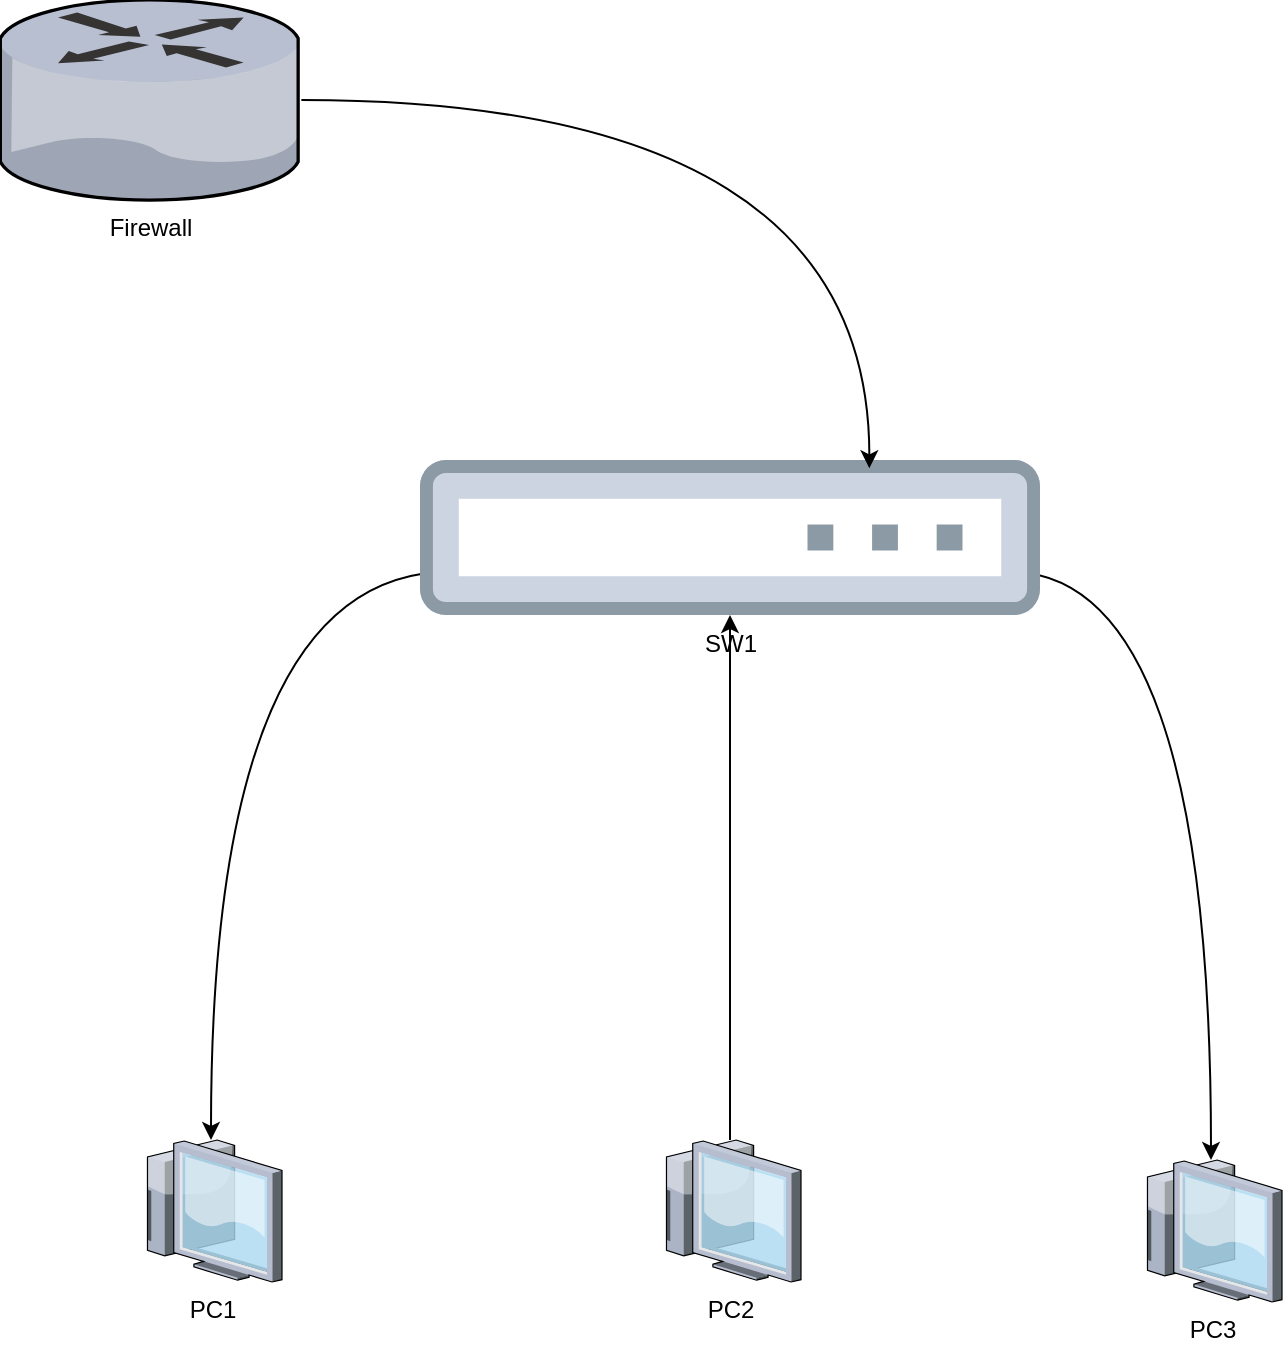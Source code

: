 <mxfile version="20.3.0" type="github">
  <diagram id="T7tjUhFgm6w7dgDQ3HCZ" name="Página-1">
    <mxGraphModel dx="1157" dy="643" grid="1" gridSize="10" guides="1" tooltips="1" connect="1" arrows="1" fold="1" page="1" pageScale="1" pageWidth="827" pageHeight="1169" math="0" shadow="0">
      <root>
        <mxCell id="0" />
        <mxCell id="1" parent="0" />
        <mxCell id="cLcl26y96tAiWNpGZQmN-18" style="edgeStyle=orthogonalEdgeStyle;jumpSize=15;orthogonalLoop=1;jettySize=auto;html=1;exitX=1;exitY=0.75;exitDx=0;exitDy=0;fontSize=19;rounded=0;curved=1;" edge="1" parent="1" source="cLcl26y96tAiWNpGZQmN-1" target="cLcl26y96tAiWNpGZQmN-10">
          <mxGeometry relative="1" as="geometry" />
        </mxCell>
        <mxCell id="cLcl26y96tAiWNpGZQmN-19" style="edgeStyle=orthogonalEdgeStyle;jumpSize=15;orthogonalLoop=1;jettySize=auto;html=1;exitX=0;exitY=0.75;exitDx=0;exitDy=0;fontSize=19;rounded=0;curved=1;" edge="1" parent="1" source="cLcl26y96tAiWNpGZQmN-1" target="cLcl26y96tAiWNpGZQmN-6">
          <mxGeometry relative="1" as="geometry" />
        </mxCell>
        <mxCell id="cLcl26y96tAiWNpGZQmN-1" value="SW1" style="aspect=fixed;perimeter=ellipsePerimeter;html=1;align=center;fontSize=12;verticalAlign=top;shadow=0;dashed=0;image;image=img/lib/cumulus/switch_bare_metal_empty.svg;rounded=0;" vertex="1" parent="1">
          <mxGeometry x="260" y="480" width="310" height="77.5" as="geometry" />
        </mxCell>
        <mxCell id="cLcl26y96tAiWNpGZQmN-13" style="edgeStyle=orthogonalEdgeStyle;orthogonalLoop=1;jettySize=auto;html=1;entryX=0.75;entryY=0;entryDx=0;entryDy=0;rounded=0;curved=1;" edge="1" parent="1" source="cLcl26y96tAiWNpGZQmN-5" target="cLcl26y96tAiWNpGZQmN-1">
          <mxGeometry relative="1" as="geometry" />
        </mxCell>
        <mxCell id="cLcl26y96tAiWNpGZQmN-5" value="Firewall" style="verticalLabelPosition=bottom;aspect=fixed;html=1;verticalAlign=top;strokeColor=none;align=center;outlineConnect=0;shape=mxgraph.citrix.router;rounded=0;" vertex="1" parent="1">
          <mxGeometry x="50" y="250" width="150.68" height="100" as="geometry" />
        </mxCell>
        <mxCell id="cLcl26y96tAiWNpGZQmN-6" value="PC1" style="verticalLabelPosition=bottom;aspect=fixed;html=1;verticalAlign=top;strokeColor=none;align=center;outlineConnect=0;shape=mxgraph.citrix.thin_client;rounded=0;" vertex="1" parent="1">
          <mxGeometry x="120" y="820" width="71" height="71" as="geometry" />
        </mxCell>
        <mxCell id="cLcl26y96tAiWNpGZQmN-9" style="edgeStyle=orthogonalEdgeStyle;orthogonalLoop=1;jettySize=auto;html=1;entryX=0.5;entryY=1;entryDx=0;entryDy=0;jumpSize=15;spacing=5;fontSize=19;rounded=0;curved=1;" edge="1" parent="1" source="cLcl26y96tAiWNpGZQmN-7" target="cLcl26y96tAiWNpGZQmN-1">
          <mxGeometry relative="1" as="geometry" />
        </mxCell>
        <mxCell id="cLcl26y96tAiWNpGZQmN-7" value="PC2" style="verticalLabelPosition=bottom;aspect=fixed;html=1;verticalAlign=top;strokeColor=none;align=center;outlineConnect=0;shape=mxgraph.citrix.thin_client;rounded=0;" vertex="1" parent="1">
          <mxGeometry x="379.5" y="820" width="71" height="71" as="geometry" />
        </mxCell>
        <mxCell id="cLcl26y96tAiWNpGZQmN-10" value="PC3" style="verticalLabelPosition=bottom;aspect=fixed;html=1;verticalAlign=top;strokeColor=none;align=center;outlineConnect=0;shape=mxgraph.citrix.thin_client;rounded=0;" vertex="1" parent="1">
          <mxGeometry x="620" y="830" width="71" height="71" as="geometry" />
        </mxCell>
      </root>
    </mxGraphModel>
  </diagram>
</mxfile>
